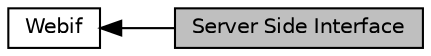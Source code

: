 digraph "Server Side Interface"
{
  edge [fontname="Helvetica",fontsize="10",labelfontname="Helvetica",labelfontsize="10"];
  node [fontname="Helvetica",fontsize="10",shape=box];
  rankdir=LR;
  Node2 [label="Webif",height=0.2,width=0.4,color="black", fillcolor="white", style="filled",URL="$d2/d21/group__R__SW__PKG__93__WEBIF__API.html",tooltip="Web interface API."];
  Node1 [label="Server Side Interface",height=0.2,width=0.4,color="black", fillcolor="grey75", style="filled", fontcolor="black",tooltip="Server Side Handler Functions."];
  Node2->Node1 [shape=plaintext, dir="back", style="solid"];
}
